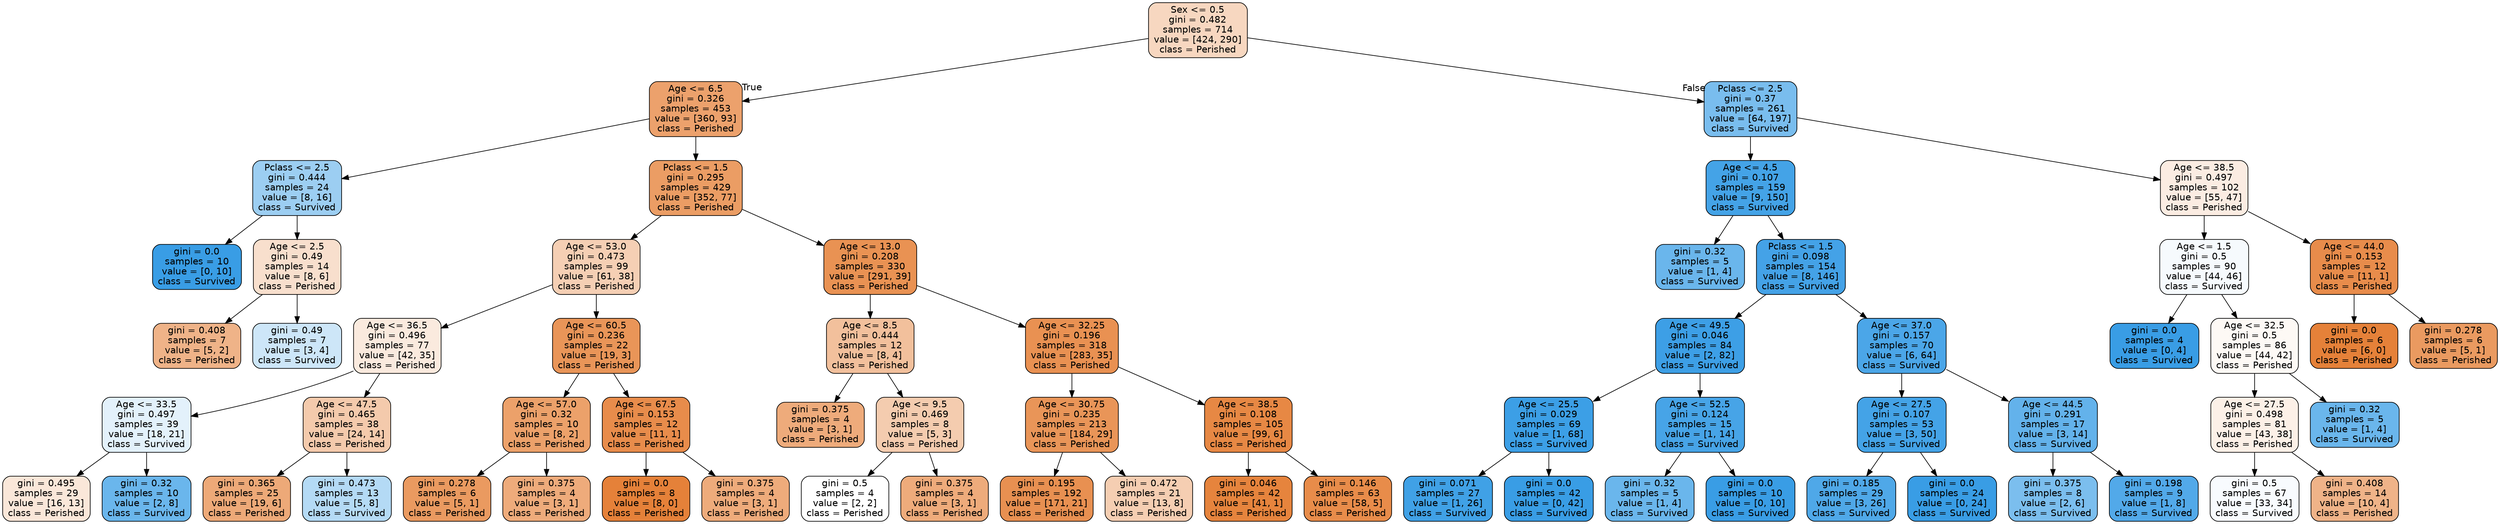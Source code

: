 digraph Tree {
node [shape=box, style="filled, rounded", color="black", fontname=helvetica] ;
edge [fontname=helvetica] ;
0 [label="Sex <= 0.5\ngini = 0.482\nsamples = 714\nvalue = [424, 290]\nclass = Perished", fillcolor="#e5813951"] ;
1 [label="Age <= 6.5\ngini = 0.326\nsamples = 453\nvalue = [360, 93]\nclass = Perished", fillcolor="#e58139bd"] ;
0 -> 1 [labeldistance=2.5, labelangle=45, headlabel="True"] ;
2 [label="Pclass <= 2.5\ngini = 0.444\nsamples = 24\nvalue = [8, 16]\nclass = Survived", fillcolor="#399de57f"] ;
1 -> 2 ;
3 [label="gini = 0.0\nsamples = 10\nvalue = [0, 10]\nclass = Survived", fillcolor="#399de5ff"] ;
2 -> 3 ;
4 [label="Age <= 2.5\ngini = 0.49\nsamples = 14\nvalue = [8, 6]\nclass = Perished", fillcolor="#e5813940"] ;
2 -> 4 ;
5 [label="gini = 0.408\nsamples = 7\nvalue = [5, 2]\nclass = Perished", fillcolor="#e5813999"] ;
4 -> 5 ;
6 [label="gini = 0.49\nsamples = 7\nvalue = [3, 4]\nclass = Survived", fillcolor="#399de540"] ;
4 -> 6 ;
7 [label="Pclass <= 1.5\ngini = 0.295\nsamples = 429\nvalue = [352, 77]\nclass = Perished", fillcolor="#e58139c7"] ;
1 -> 7 ;
8 [label="Age <= 53.0\ngini = 0.473\nsamples = 99\nvalue = [61, 38]\nclass = Perished", fillcolor="#e5813960"] ;
7 -> 8 ;
9 [label="Age <= 36.5\ngini = 0.496\nsamples = 77\nvalue = [42, 35]\nclass = Perished", fillcolor="#e581392a"] ;
8 -> 9 ;
10 [label="Age <= 33.5\ngini = 0.497\nsamples = 39\nvalue = [18, 21]\nclass = Survived", fillcolor="#399de524"] ;
9 -> 10 ;
11 [label="gini = 0.495\nsamples = 29\nvalue = [16, 13]\nclass = Perished", fillcolor="#e5813930"] ;
10 -> 11 ;
12 [label="gini = 0.32\nsamples = 10\nvalue = [2, 8]\nclass = Survived", fillcolor="#399de5bf"] ;
10 -> 12 ;
13 [label="Age <= 47.5\ngini = 0.465\nsamples = 38\nvalue = [24, 14]\nclass = Perished", fillcolor="#e581396a"] ;
9 -> 13 ;
14 [label="gini = 0.365\nsamples = 25\nvalue = [19, 6]\nclass = Perished", fillcolor="#e58139ae"] ;
13 -> 14 ;
15 [label="gini = 0.473\nsamples = 13\nvalue = [5, 8]\nclass = Survived", fillcolor="#399de560"] ;
13 -> 15 ;
16 [label="Age <= 60.5\ngini = 0.236\nsamples = 22\nvalue = [19, 3]\nclass = Perished", fillcolor="#e58139d7"] ;
8 -> 16 ;
17 [label="Age <= 57.0\ngini = 0.32\nsamples = 10\nvalue = [8, 2]\nclass = Perished", fillcolor="#e58139bf"] ;
16 -> 17 ;
18 [label="gini = 0.278\nsamples = 6\nvalue = [5, 1]\nclass = Perished", fillcolor="#e58139cc"] ;
17 -> 18 ;
19 [label="gini = 0.375\nsamples = 4\nvalue = [3, 1]\nclass = Perished", fillcolor="#e58139aa"] ;
17 -> 19 ;
20 [label="Age <= 67.5\ngini = 0.153\nsamples = 12\nvalue = [11, 1]\nclass = Perished", fillcolor="#e58139e8"] ;
16 -> 20 ;
21 [label="gini = 0.0\nsamples = 8\nvalue = [8, 0]\nclass = Perished", fillcolor="#e58139ff"] ;
20 -> 21 ;
22 [label="gini = 0.375\nsamples = 4\nvalue = [3, 1]\nclass = Perished", fillcolor="#e58139aa"] ;
20 -> 22 ;
23 [label="Age <= 13.0\ngini = 0.208\nsamples = 330\nvalue = [291, 39]\nclass = Perished", fillcolor="#e58139dd"] ;
7 -> 23 ;
24 [label="Age <= 8.5\ngini = 0.444\nsamples = 12\nvalue = [8, 4]\nclass = Perished", fillcolor="#e581397f"] ;
23 -> 24 ;
25 [label="gini = 0.375\nsamples = 4\nvalue = [3, 1]\nclass = Perished", fillcolor="#e58139aa"] ;
24 -> 25 ;
26 [label="Age <= 9.5\ngini = 0.469\nsamples = 8\nvalue = [5, 3]\nclass = Perished", fillcolor="#e5813966"] ;
24 -> 26 ;
27 [label="gini = 0.5\nsamples = 4\nvalue = [2, 2]\nclass = Perished", fillcolor="#e5813900"] ;
26 -> 27 ;
28 [label="gini = 0.375\nsamples = 4\nvalue = [3, 1]\nclass = Perished", fillcolor="#e58139aa"] ;
26 -> 28 ;
29 [label="Age <= 32.25\ngini = 0.196\nsamples = 318\nvalue = [283, 35]\nclass = Perished", fillcolor="#e58139df"] ;
23 -> 29 ;
30 [label="Age <= 30.75\ngini = 0.235\nsamples = 213\nvalue = [184, 29]\nclass = Perished", fillcolor="#e58139d7"] ;
29 -> 30 ;
31 [label="gini = 0.195\nsamples = 192\nvalue = [171, 21]\nclass = Perished", fillcolor="#e58139e0"] ;
30 -> 31 ;
32 [label="gini = 0.472\nsamples = 21\nvalue = [13, 8]\nclass = Perished", fillcolor="#e5813962"] ;
30 -> 32 ;
33 [label="Age <= 38.5\ngini = 0.108\nsamples = 105\nvalue = [99, 6]\nclass = Perished", fillcolor="#e58139f0"] ;
29 -> 33 ;
34 [label="gini = 0.046\nsamples = 42\nvalue = [41, 1]\nclass = Perished", fillcolor="#e58139f9"] ;
33 -> 34 ;
35 [label="gini = 0.146\nsamples = 63\nvalue = [58, 5]\nclass = Perished", fillcolor="#e58139e9"] ;
33 -> 35 ;
36 [label="Pclass <= 2.5\ngini = 0.37\nsamples = 261\nvalue = [64, 197]\nclass = Survived", fillcolor="#399de5ac"] ;
0 -> 36 [labeldistance=2.5, labelangle=-45, headlabel="False"] ;
37 [label="Age <= 4.5\ngini = 0.107\nsamples = 159\nvalue = [9, 150]\nclass = Survived", fillcolor="#399de5f0"] ;
36 -> 37 ;
38 [label="gini = 0.32\nsamples = 5\nvalue = [1, 4]\nclass = Survived", fillcolor="#399de5bf"] ;
37 -> 38 ;
39 [label="Pclass <= 1.5\ngini = 0.098\nsamples = 154\nvalue = [8, 146]\nclass = Survived", fillcolor="#399de5f1"] ;
37 -> 39 ;
40 [label="Age <= 49.5\ngini = 0.046\nsamples = 84\nvalue = [2, 82]\nclass = Survived", fillcolor="#399de5f9"] ;
39 -> 40 ;
41 [label="Age <= 25.5\ngini = 0.029\nsamples = 69\nvalue = [1, 68]\nclass = Survived", fillcolor="#399de5fb"] ;
40 -> 41 ;
42 [label="gini = 0.071\nsamples = 27\nvalue = [1, 26]\nclass = Survived", fillcolor="#399de5f5"] ;
41 -> 42 ;
43 [label="gini = 0.0\nsamples = 42\nvalue = [0, 42]\nclass = Survived", fillcolor="#399de5ff"] ;
41 -> 43 ;
44 [label="Age <= 52.5\ngini = 0.124\nsamples = 15\nvalue = [1, 14]\nclass = Survived", fillcolor="#399de5ed"] ;
40 -> 44 ;
45 [label="gini = 0.32\nsamples = 5\nvalue = [1, 4]\nclass = Survived", fillcolor="#399de5bf"] ;
44 -> 45 ;
46 [label="gini = 0.0\nsamples = 10\nvalue = [0, 10]\nclass = Survived", fillcolor="#399de5ff"] ;
44 -> 46 ;
47 [label="Age <= 37.0\ngini = 0.157\nsamples = 70\nvalue = [6, 64]\nclass = Survived", fillcolor="#399de5e7"] ;
39 -> 47 ;
48 [label="Age <= 27.5\ngini = 0.107\nsamples = 53\nvalue = [3, 50]\nclass = Survived", fillcolor="#399de5f0"] ;
47 -> 48 ;
49 [label="gini = 0.185\nsamples = 29\nvalue = [3, 26]\nclass = Survived", fillcolor="#399de5e2"] ;
48 -> 49 ;
50 [label="gini = 0.0\nsamples = 24\nvalue = [0, 24]\nclass = Survived", fillcolor="#399de5ff"] ;
48 -> 50 ;
51 [label="Age <= 44.5\ngini = 0.291\nsamples = 17\nvalue = [3, 14]\nclass = Survived", fillcolor="#399de5c8"] ;
47 -> 51 ;
52 [label="gini = 0.375\nsamples = 8\nvalue = [2, 6]\nclass = Survived", fillcolor="#399de5aa"] ;
51 -> 52 ;
53 [label="gini = 0.198\nsamples = 9\nvalue = [1, 8]\nclass = Survived", fillcolor="#399de5df"] ;
51 -> 53 ;
54 [label="Age <= 38.5\ngini = 0.497\nsamples = 102\nvalue = [55, 47]\nclass = Perished", fillcolor="#e5813925"] ;
36 -> 54 ;
55 [label="Age <= 1.5\ngini = 0.5\nsamples = 90\nvalue = [44, 46]\nclass = Survived", fillcolor="#399de50b"] ;
54 -> 55 ;
56 [label="gini = 0.0\nsamples = 4\nvalue = [0, 4]\nclass = Survived", fillcolor="#399de5ff"] ;
55 -> 56 ;
57 [label="Age <= 32.5\ngini = 0.5\nsamples = 86\nvalue = [44, 42]\nclass = Perished", fillcolor="#e581390c"] ;
55 -> 57 ;
58 [label="Age <= 27.5\ngini = 0.498\nsamples = 81\nvalue = [43, 38]\nclass = Perished", fillcolor="#e581391e"] ;
57 -> 58 ;
59 [label="gini = 0.5\nsamples = 67\nvalue = [33, 34]\nclass = Survived", fillcolor="#399de508"] ;
58 -> 59 ;
60 [label="gini = 0.408\nsamples = 14\nvalue = [10, 4]\nclass = Perished", fillcolor="#e5813999"] ;
58 -> 60 ;
61 [label="gini = 0.32\nsamples = 5\nvalue = [1, 4]\nclass = Survived", fillcolor="#399de5bf"] ;
57 -> 61 ;
62 [label="Age <= 44.0\ngini = 0.153\nsamples = 12\nvalue = [11, 1]\nclass = Perished", fillcolor="#e58139e8"] ;
54 -> 62 ;
63 [label="gini = 0.0\nsamples = 6\nvalue = [6, 0]\nclass = Perished", fillcolor="#e58139ff"] ;
62 -> 63 ;
64 [label="gini = 0.278\nsamples = 6\nvalue = [5, 1]\nclass = Perished", fillcolor="#e58139cc"] ;
62 -> 64 ;
}